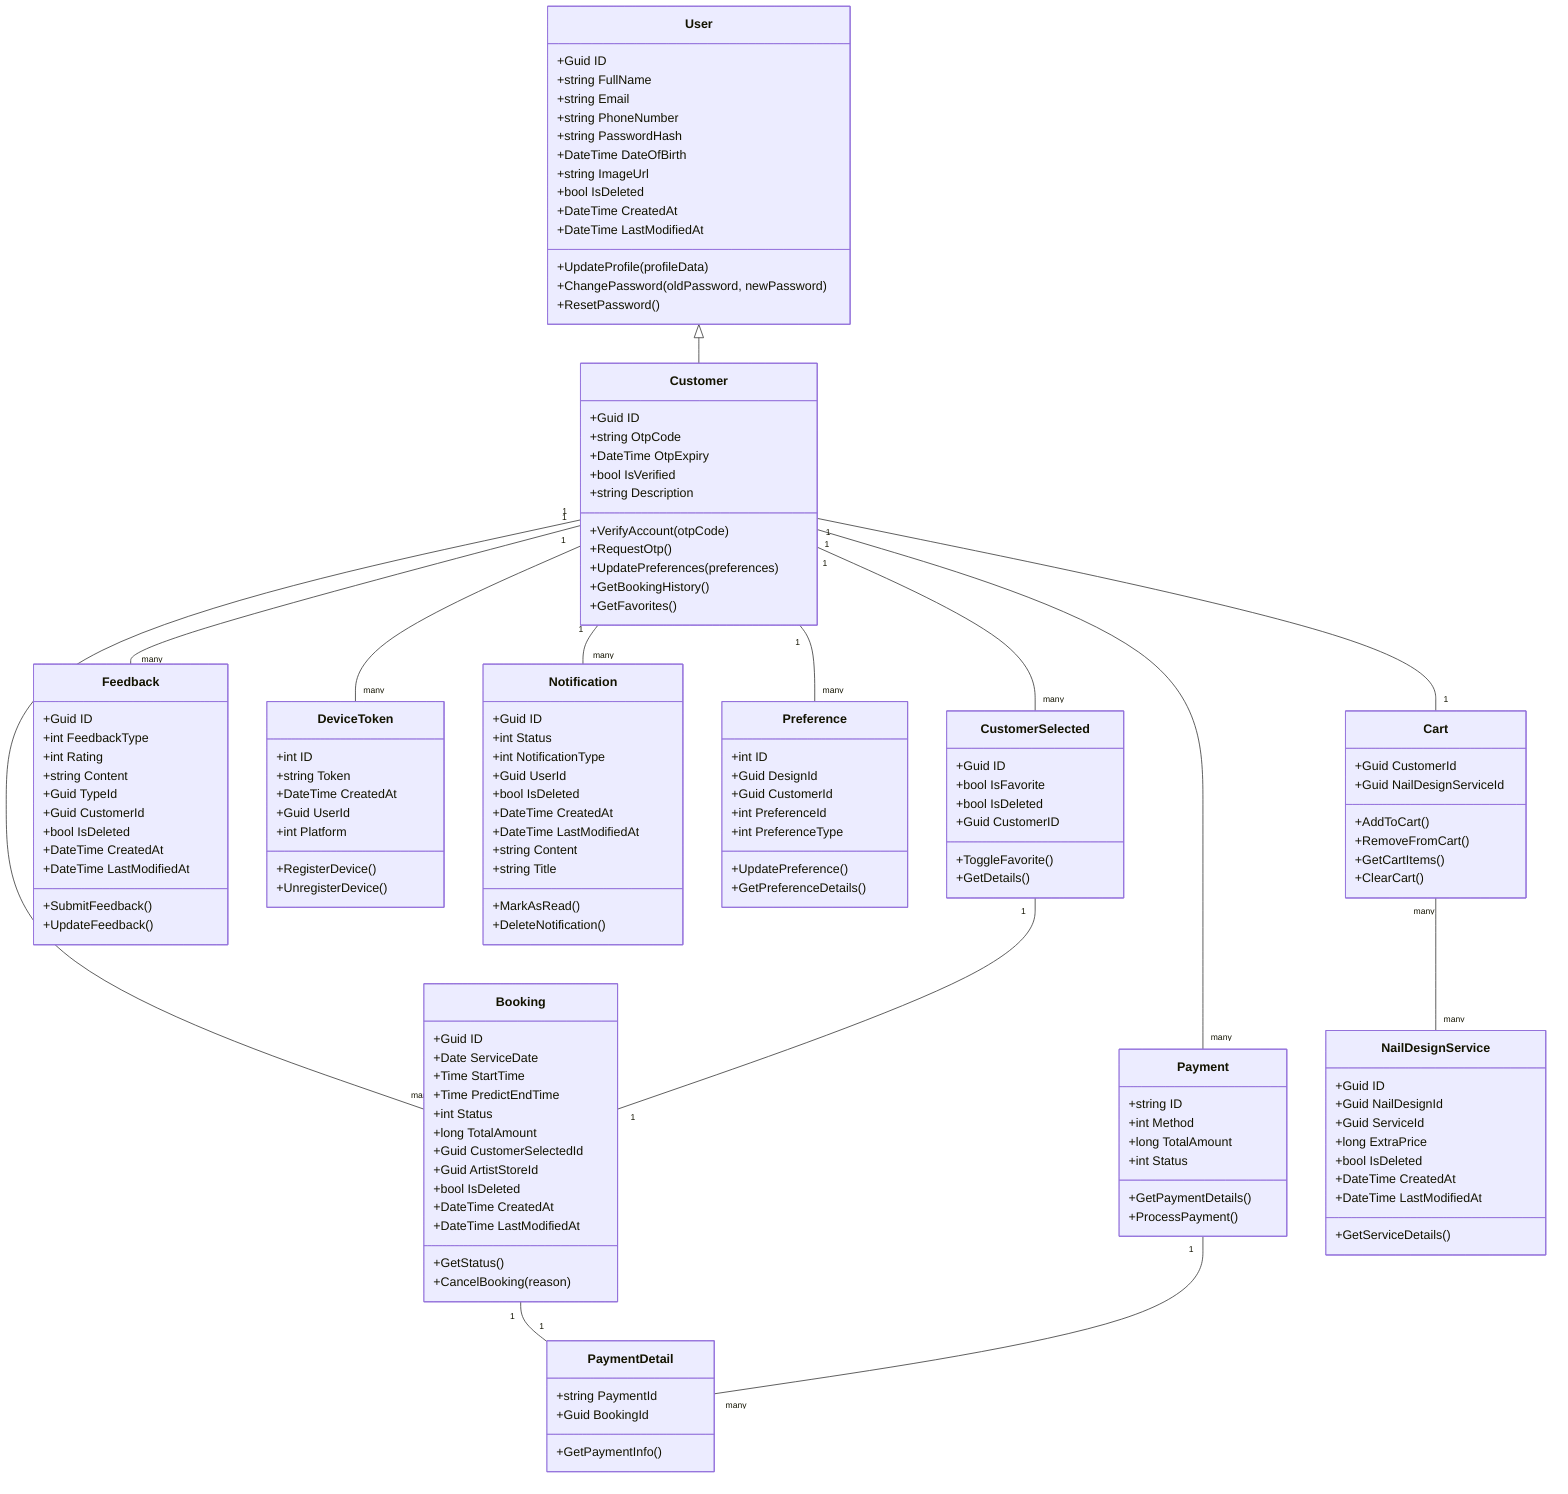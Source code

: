 classDiagram
    class User {
        +Guid ID
        +string FullName
        +string Email
        +string PhoneNumber
        +string PasswordHash
        +DateTime DateOfBirth
        +string ImageUrl
        +bool IsDeleted
        +DateTime CreatedAt
        +DateTime LastModifiedAt
        +UpdateProfile(profileData)
        +ChangePassword(oldPassword, newPassword)
        +ResetPassword()
    }

    class Customer {
        +Guid ID
        +string OtpCode
        +DateTime OtpExpiry
        +bool IsVerified
        +string Description
        +VerifyAccount(otpCode)
        +RequestOtp()
        +UpdatePreferences(preferences)
        +GetBookingHistory()
        +GetFavorites()
    }

    class CustomerSelected {
        +Guid ID
        +bool IsFavorite
        +bool IsDeleted
        +Guid CustomerID
        +ToggleFavorite()
        +GetDetails()
    }

    class Booking {
        +Guid ID
        +Date ServiceDate
        +Time StartTime
        +Time PredictEndTime
        +int Status
        +long TotalAmount
        +Guid CustomerSelectedId
        +Guid ArtistStoreId
        +bool IsDeleted
        +DateTime CreatedAt
        +DateTime LastModifiedAt
        +GetStatus()
        +CancelBooking(reason)
    }

    class Payment {
        +string ID
        +int Method
        +long TotalAmount
        +int Status
        +GetPaymentDetails()
        +ProcessPayment()
    }

    class PaymentDetail {
        +string PaymentId
        +Guid BookingId
        +GetPaymentInfo()
    }

    class Feedback {
        +Guid ID
        +int FeedbackType
        +int Rating
        +string Content
        +Guid TypeId
        +Guid CustomerId
        +bool IsDeleted
        +DateTime CreatedAt
        +DateTime LastModifiedAt
        +SubmitFeedback()
        +UpdateFeedback()
    }

    class DeviceToken {
        +int ID
        +string Token
        +DateTime CreatedAt
        +Guid UserId
        +int Platform
        +RegisterDevice()
        +UnregisterDevice()
    }

    class Notification {
        +Guid ID
        +int Status
        +int NotificationType
        +Guid UserId
        +bool IsDeleted
        +DateTime CreatedAt
        +DateTime LastModifiedAt
        +string Content
        +string Title
        +MarkAsRead()
        +DeleteNotification()
    }

    class Preference {
        +int ID
        +Guid DesignId
        +Guid CustomerId
        +int PreferenceId
        +int PreferenceType
        +UpdatePreference()
        +GetPreferenceDetails()
    }

    class Cart {
        +Guid CustomerId
        +Guid NailDesignServiceId
        +AddToCart()
        +RemoveFromCart()
        +GetCartItems()
        +ClearCart()
    }

    class NailDesignService {
        +Guid ID
        +Guid NailDesignId
        +Guid ServiceId
        +long ExtraPrice
        +bool IsDeleted
        +DateTime CreatedAt
        +DateTime LastModifiedAt
        +GetServiceDetails()
    }

    User <|-- Customer
    Customer "1" -- "many" CustomerSelected
    Customer "1" -- "many" Booking
    Customer "1" -- "many" Payment
    Customer "1" -- "many" Feedback
    Customer "1" -- "many" DeviceToken
    Customer "1" -- "many" Notification
    Customer "1" -- "many" Preference
    Customer "1" -- "1" Cart
    CustomerSelected "1" -- "1" Booking
    Booking "1" -- "1" PaymentDetail
    Payment "1" -- "many" PaymentDetail
    Cart "many" -- "many" NailDesignService